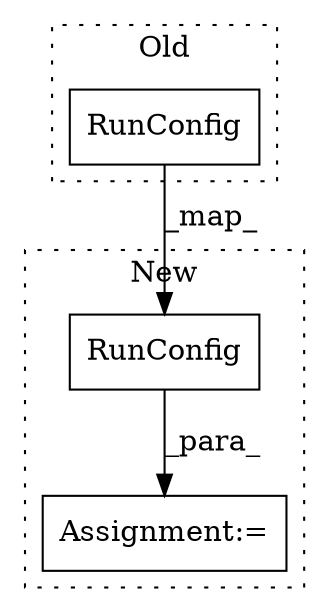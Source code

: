 digraph G {
subgraph cluster0 {
1 [label="RunConfig" a="32" s="5663,5694" l="10,1" shape="box"];
label = "Old";
style="dotted";
}
subgraph cluster1 {
2 [label="RunConfig" a="32" s="1538,1572" l="10,1" shape="box"];
3 [label="Assignment:=" a="7" s="1589" l="1" shape="box"];
label = "New";
style="dotted";
}
1 -> 2 [label="_map_"];
2 -> 3 [label="_para_"];
}